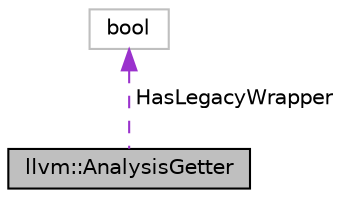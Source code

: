 digraph "llvm::AnalysisGetter"
{
 // LATEX_PDF_SIZE
  bgcolor="transparent";
  edge [fontname="Helvetica",fontsize="10",labelfontname="Helvetica",labelfontsize="10"];
  node [fontname="Helvetica",fontsize="10",shape=record];
  Node1 [label="llvm::AnalysisGetter",height=0.2,width=0.4,color="black", fillcolor="grey75", style="filled", fontcolor="black",tooltip="Wrapper for FunctionAnalysisManager."];
  Node2 -> Node1 [dir="back",color="darkorchid3",fontsize="10",style="dashed",label=" HasLegacyWrapper" ,fontname="Helvetica"];
  Node2 [label="bool",height=0.2,width=0.4,color="grey75",tooltip=" "];
}
